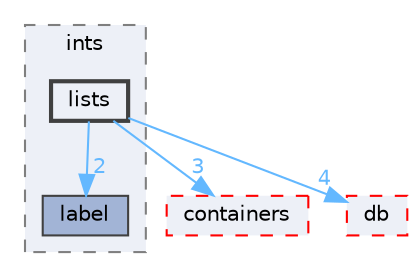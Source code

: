 digraph "src/OpenFOAM/primitives/ints/lists"
{
 // LATEX_PDF_SIZE
  bgcolor="transparent";
  edge [fontname=Helvetica,fontsize=10,labelfontname=Helvetica,labelfontsize=10];
  node [fontname=Helvetica,fontsize=10,shape=box,height=0.2,width=0.4];
  compound=true
  subgraph clusterdir_086c067a0e64eeb439d30ae0c44248d8 {
    graph [ bgcolor="#edf0f7", pencolor="grey50", label="ints", fontname=Helvetica,fontsize=10 style="filled,dashed", URL="dir_086c067a0e64eeb439d30ae0c44248d8.html",tooltip=""]
  dir_2302b517842d451d321aaa19c73aa23e [label="label", fillcolor="#a2b4d6", color="grey25", style="filled", URL="dir_2302b517842d451d321aaa19c73aa23e.html",tooltip=""];
  dir_cad78e4ebccc5e0698398cf8e2900993 [label="lists", fillcolor="#edf0f7", color="grey25", style="filled,bold", URL="dir_cad78e4ebccc5e0698398cf8e2900993.html",tooltip=""];
  }
  dir_19d0872053bde092be81d7fe3f56cbf7 [label="containers", fillcolor="#edf0f7", color="red", style="filled,dashed", URL="dir_19d0872053bde092be81d7fe3f56cbf7.html",tooltip=""];
  dir_63c634f7a7cfd679ac26c67fb30fc32f [label="db", fillcolor="#edf0f7", color="red", style="filled,dashed", URL="dir_63c634f7a7cfd679ac26c67fb30fc32f.html",tooltip=""];
  dir_cad78e4ebccc5e0698398cf8e2900993->dir_19d0872053bde092be81d7fe3f56cbf7 [headlabel="3", labeldistance=1.5 headhref="dir_002240_000669.html" href="dir_002240_000669.html" color="steelblue1" fontcolor="steelblue1"];
  dir_cad78e4ebccc5e0698398cf8e2900993->dir_2302b517842d451d321aaa19c73aa23e [headlabel="2", labeldistance=1.5 headhref="dir_002240_002058.html" href="dir_002240_002058.html" color="steelblue1" fontcolor="steelblue1"];
  dir_cad78e4ebccc5e0698398cf8e2900993->dir_63c634f7a7cfd679ac26c67fb30fc32f [headlabel="4", labeldistance=1.5 headhref="dir_002240_000817.html" href="dir_002240_000817.html" color="steelblue1" fontcolor="steelblue1"];
}
